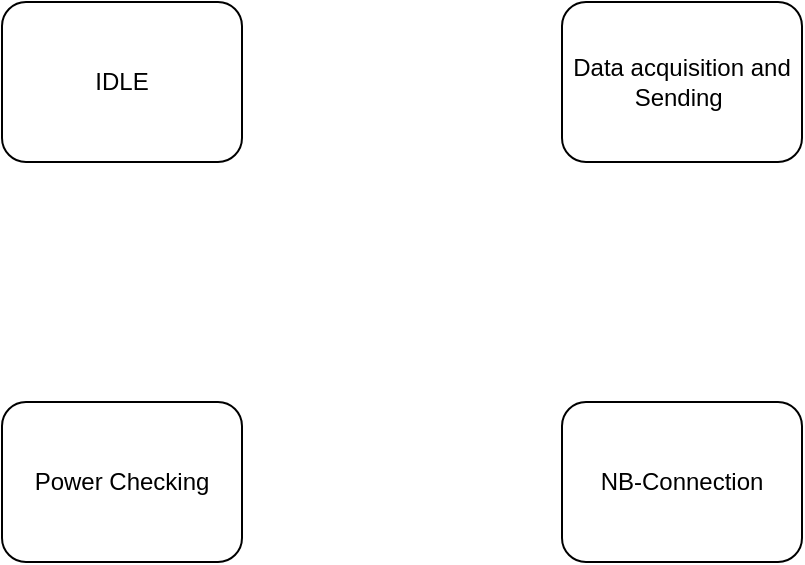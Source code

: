 <mxfile version="24.6.4" type="github">
  <diagram name="Trang-1" id="W85Zv_N3VKKmml6uSQ-g">
    <mxGraphModel dx="1042" dy="617" grid="1" gridSize="10" guides="1" tooltips="1" connect="1" arrows="1" fold="1" page="1" pageScale="1" pageWidth="827" pageHeight="1169" math="0" shadow="0">
      <root>
        <mxCell id="0" />
        <mxCell id="1" parent="0" />
        <mxCell id="UtXJm1WHUH8V864TOUwO-1" value="IDLE" style="rounded=1;whiteSpace=wrap;html=1;" vertex="1" parent="1">
          <mxGeometry x="200" y="80" width="120" height="80" as="geometry" />
        </mxCell>
        <mxCell id="UtXJm1WHUH8V864TOUwO-2" value="Power Checking" style="rounded=1;whiteSpace=wrap;html=1;" vertex="1" parent="1">
          <mxGeometry x="200" y="280" width="120" height="80" as="geometry" />
        </mxCell>
        <mxCell id="UtXJm1WHUH8V864TOUwO-3" value="NB-Connection" style="rounded=1;whiteSpace=wrap;html=1;" vertex="1" parent="1">
          <mxGeometry x="480" y="280" width="120" height="80" as="geometry" />
        </mxCell>
        <mxCell id="UtXJm1WHUH8V864TOUwO-4" value="Data acquisition and Sending&amp;nbsp;" style="rounded=1;whiteSpace=wrap;html=1;" vertex="1" parent="1">
          <mxGeometry x="480" y="80" width="120" height="80" as="geometry" />
        </mxCell>
      </root>
    </mxGraphModel>
  </diagram>
</mxfile>
